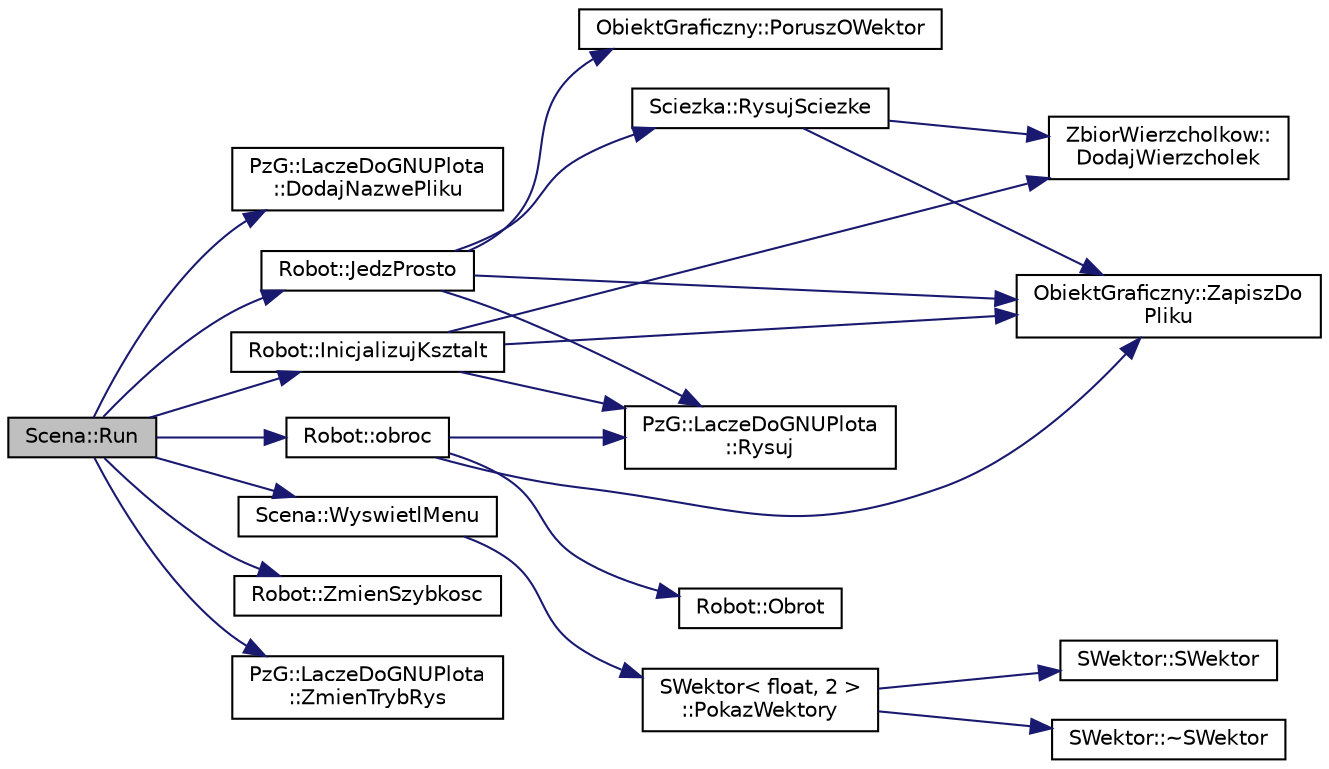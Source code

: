 digraph "Scena::Run"
{
  edge [fontname="Helvetica",fontsize="10",labelfontname="Helvetica",labelfontsize="10"];
  node [fontname="Helvetica",fontsize="10",shape=record];
  rankdir="LR";
  Node1 [label="Scena::Run",height=0.2,width=0.4,color="black", fillcolor="grey75", style="filled", fontcolor="black"];
  Node1 -> Node2 [color="midnightblue",fontsize="10",style="solid",fontname="Helvetica"];
  Node2 [label="PzG::LaczeDoGNUPlota\l::DodajNazwePliku",height=0.2,width=0.4,color="black", fillcolor="white", style="filled",URL="$classPzG_1_1LaczeDoGNUPlota.html#a34bd48f57c0fd69c12bf4127a1cacd8f",tooltip="Dodaje nazwę pliku. "];
  Node1 -> Node3 [color="midnightblue",fontsize="10",style="solid",fontname="Helvetica"];
  Node3 [label="Robot::InicjalizujKsztalt",height=0.2,width=0.4,color="black", fillcolor="white", style="filled",URL="$classRobot.html#a5fee7a53e5228e5abf0fdb399d36ff6c",tooltip="Metoda inicjalizująca robota na scenie. "];
  Node3 -> Node4 [color="midnightblue",fontsize="10",style="solid",fontname="Helvetica"];
  Node4 [label="ZbiorWierzcholkow::\lDodajWierzcholek",height=0.2,width=0.4,color="black", fillcolor="white", style="filled",URL="$classZbiorWierzcholkow.html#ab68a08af1a976a9207b6a5b6f676e01c",tooltip="Metoda dodająca nowy wierzchołek do kontenera. "];
  Node3 -> Node5 [color="midnightblue",fontsize="10",style="solid",fontname="Helvetica"];
  Node5 [label="PzG::LaczeDoGNUPlota\l::Rysuj",height=0.2,width=0.4,color="black", fillcolor="white", style="filled",URL="$classPzG_1_1LaczeDoGNUPlota.html#a065f5b8402737cc62b0ad4f66d028335"];
  Node3 -> Node6 [color="midnightblue",fontsize="10",style="solid",fontname="Helvetica"];
  Node6 [label="ObiektGraficzny::ZapiszDo\lPliku",height=0.2,width=0.4,color="black", fillcolor="white", style="filled",URL="$classObiektGraficzny.html#ab081c0281377f2c48ccb7f463bf06510",tooltip="Metoda zapisuje do pliku współrzędne wierzchołków. "];
  Node1 -> Node7 [color="midnightblue",fontsize="10",style="solid",fontname="Helvetica"];
  Node7 [label="Robot::JedzProsto",height=0.2,width=0.4,color="black", fillcolor="white", style="filled",URL="$classRobot.html#a8a16f8744aa8d38dfe88216633ec0a90",tooltip="Metoda przemieszczająca robota na podaną odległość, posiadająca już wbudowaną animację. "];
  Node7 -> Node8 [color="midnightblue",fontsize="10",style="solid",fontname="Helvetica"];
  Node8 [label="ObiektGraficzny::PoruszOWektor",height=0.2,width=0.4,color="black", fillcolor="white", style="filled",URL="$classObiektGraficzny.html#a9ebefbb70dfd57f7d70e3a984dc8e302",tooltip="Metoda zmieniająca aktualne położenie obiektu. "];
  Node7 -> Node5 [color="midnightblue",fontsize="10",style="solid",fontname="Helvetica"];
  Node7 -> Node9 [color="midnightblue",fontsize="10",style="solid",fontname="Helvetica"];
  Node9 [label="Sciezka::RysujSciezke",height=0.2,width=0.4,color="black", fillcolor="white", style="filled",URL="$classSciezka.html#a1bd5d92a611df435746d48568b8c11e1",tooltip="Funkcja rysująca linie. "];
  Node9 -> Node4 [color="midnightblue",fontsize="10",style="solid",fontname="Helvetica"];
  Node9 -> Node6 [color="midnightblue",fontsize="10",style="solid",fontname="Helvetica"];
  Node7 -> Node6 [color="midnightblue",fontsize="10",style="solid",fontname="Helvetica"];
  Node1 -> Node10 [color="midnightblue",fontsize="10",style="solid",fontname="Helvetica"];
  Node10 [label="Robot::obroc",height=0.2,width=0.4,color="black", fillcolor="white", style="filled",URL="$classRobot.html#a97732ffbe82011996c67efb27cb08402",tooltip="Metoda odpowiadająca za realny obrót, to jest, animację. "];
  Node10 -> Node11 [color="midnightblue",fontsize="10",style="solid",fontname="Helvetica"];
  Node11 [label="Robot::Obrot",height=0.2,width=0.4,color="black", fillcolor="white", style="filled",URL="$classRobot.html#a752a117852de5fcf80d1cddb57c9c1ee",tooltip="Metoda obracająca robota o podany kąt. "];
  Node10 -> Node5 [color="midnightblue",fontsize="10",style="solid",fontname="Helvetica"];
  Node10 -> Node6 [color="midnightblue",fontsize="10",style="solid",fontname="Helvetica"];
  Node1 -> Node12 [color="midnightblue",fontsize="10",style="solid",fontname="Helvetica"];
  Node12 [label="Scena::WyswietlMenu",height=0.2,width=0.4,color="black", fillcolor="white", style="filled",URL="$classScena.html#ab4c786d9def8a483b9873c27b5bd7f13",tooltip="Wyświetla możliwości wyboru dla użytkownika, oraz ilość stworzonych obiektów klasy Wektor2D..."];
  Node12 -> Node13 [color="midnightblue",fontsize="10",style="solid",fontname="Helvetica"];
  Node13 [label="SWektor\< float, 2 \>\l::PokazWektory",height=0.2,width=0.4,color="black", fillcolor="white", style="filled",URL="$classSWektor.html#a67b3862b53281b0a4753597934b6d92c"];
  Node13 -> Node14 [color="midnightblue",fontsize="10",style="solid",fontname="Helvetica"];
  Node14 [label="SWektor::SWektor",height=0.2,width=0.4,color="black", fillcolor="white", style="filled",URL="$classSWektor.html#a38e2a7e20ce4da24eb97c83fe198b9ef",tooltip="Inicjaliuje obiekt wartościami 0, oraz dokumentuje stowrzenie obiektu typu Wektor2D. "];
  Node13 -> Node15 [color="midnightblue",fontsize="10",style="solid",fontname="Helvetica"];
  Node15 [label="SWektor::~SWektor",height=0.2,width=0.4,color="black", fillcolor="white", style="filled",URL="$classSWektor.html#a4bb859eaae8cfa02ecde57834c5022fb",tooltip="Dokumentuje usunięcie obiektu typu Wektor2D. "];
  Node1 -> Node16 [color="midnightblue",fontsize="10",style="solid",fontname="Helvetica"];
  Node16 [label="Robot::ZmienSzybkosc",height=0.2,width=0.4,color="black", fillcolor="white", style="filled",URL="$classRobot.html#ad923ce740c64bb91707a542db4a16f7d",tooltip="Metoda zmieniająca szybkosc robota. "];
  Node1 -> Node17 [color="midnightblue",fontsize="10",style="solid",fontname="Helvetica"];
  Node17 [label="PzG::LaczeDoGNUPlota\l::ZmienTrybRys",height=0.2,width=0.4,color="black", fillcolor="white", style="filled",URL="$classPzG_1_1LaczeDoGNUPlota.html#a10950349b348fd3a3d4143e95337527c",tooltip="Zmienia tryb rysowania. "];
}
